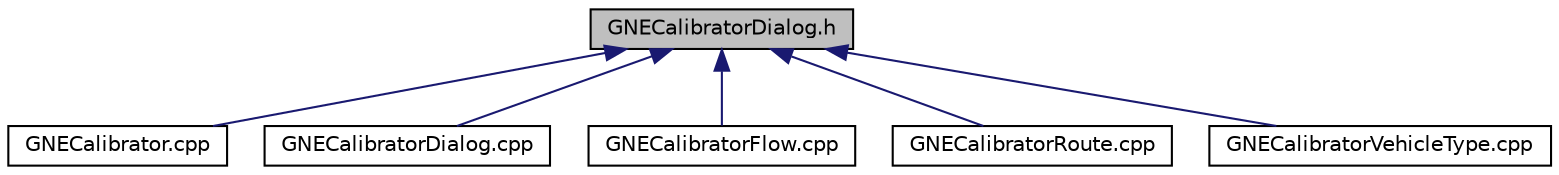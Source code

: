 digraph "GNECalibratorDialog.h"
{
  edge [fontname="Helvetica",fontsize="10",labelfontname="Helvetica",labelfontsize="10"];
  node [fontname="Helvetica",fontsize="10",shape=record];
  Node12 [label="GNECalibratorDialog.h",height=0.2,width=0.4,color="black", fillcolor="grey75", style="filled", fontcolor="black"];
  Node12 -> Node13 [dir="back",color="midnightblue",fontsize="10",style="solid",fontname="Helvetica"];
  Node13 [label="GNECalibrator.cpp",height=0.2,width=0.4,color="black", fillcolor="white", style="filled",URL="$df/d83/_g_n_e_calibrator_8cpp.html"];
  Node12 -> Node14 [dir="back",color="midnightblue",fontsize="10",style="solid",fontname="Helvetica"];
  Node14 [label="GNECalibratorDialog.cpp",height=0.2,width=0.4,color="black", fillcolor="white", style="filled",URL="$de/db0/_g_n_e_calibrator_dialog_8cpp.html"];
  Node12 -> Node15 [dir="back",color="midnightblue",fontsize="10",style="solid",fontname="Helvetica"];
  Node15 [label="GNECalibratorFlow.cpp",height=0.2,width=0.4,color="black", fillcolor="white", style="filled",URL="$d6/d5a/_g_n_e_calibrator_flow_8cpp.html"];
  Node12 -> Node16 [dir="back",color="midnightblue",fontsize="10",style="solid",fontname="Helvetica"];
  Node16 [label="GNECalibratorRoute.cpp",height=0.2,width=0.4,color="black", fillcolor="white", style="filled",URL="$d4/d4e/_g_n_e_calibrator_route_8cpp.html"];
  Node12 -> Node17 [dir="back",color="midnightblue",fontsize="10",style="solid",fontname="Helvetica"];
  Node17 [label="GNECalibratorVehicleType.cpp",height=0.2,width=0.4,color="black", fillcolor="white", style="filled",URL="$d5/d37/_g_n_e_calibrator_vehicle_type_8cpp.html"];
}

